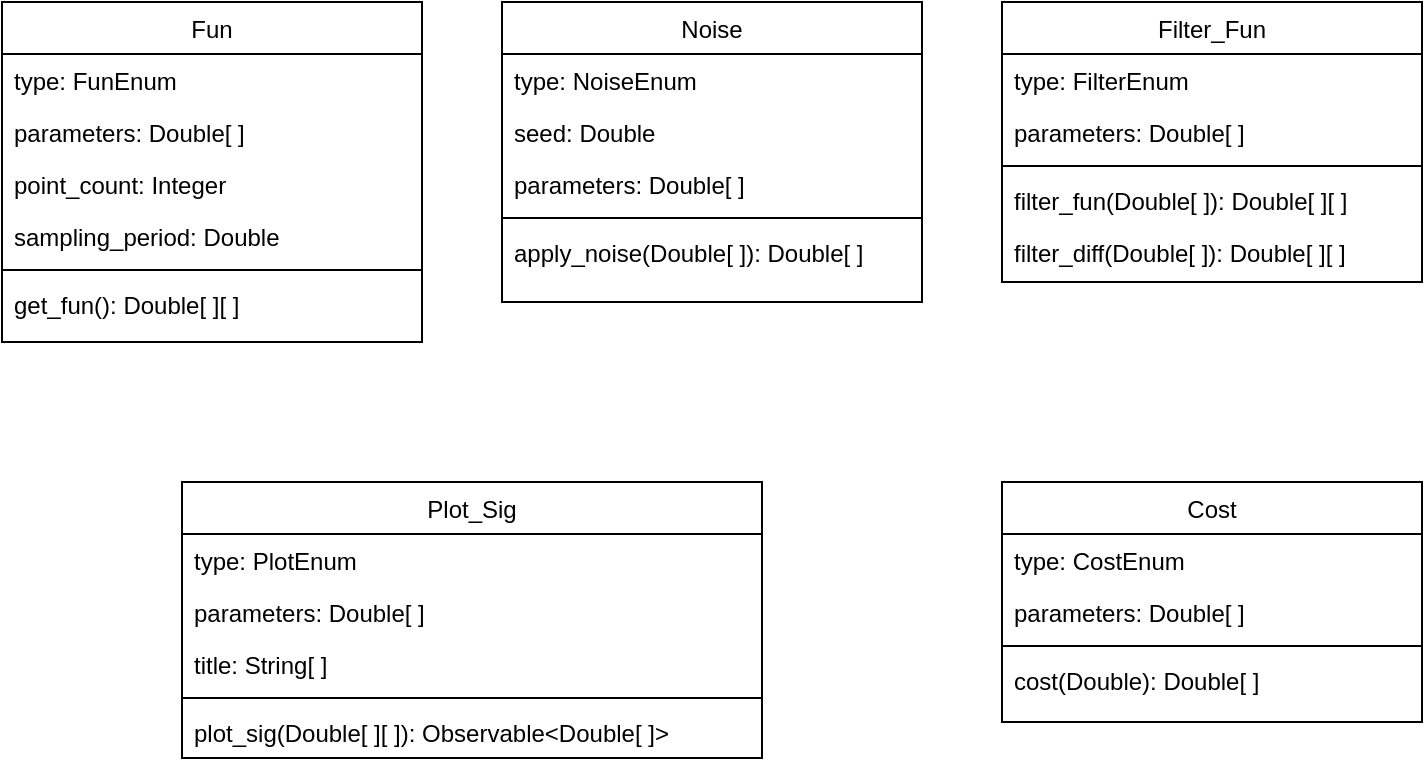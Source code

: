 <mxfile version="15.7.1" type="device" pages="6"><diagram id="C5RBs43oDa-KdzZeNtuy" name="Overview"><mxGraphModel dx="1352" dy="768" grid="1" gridSize="10" guides="1" tooltips="1" connect="1" arrows="1" fold="1" page="1" pageScale="1" pageWidth="827" pageHeight="1169" math="0" shadow="0"><root><mxCell id="WIyWlLk6GJQsqaUBKTNV-0"/><mxCell id="WIyWlLk6GJQsqaUBKTNV-1" parent="WIyWlLk6GJQsqaUBKTNV-0"/><mxCell id="zkfFHV4jXpPFQw0GAbJ--0" value="Fun" style="swimlane;fontStyle=0;align=center;verticalAlign=top;childLayout=stackLayout;horizontal=1;startSize=26;horizontalStack=0;resizeParent=1;resizeLast=0;collapsible=1;marginBottom=0;rounded=0;shadow=0;strokeWidth=1;" parent="WIyWlLk6GJQsqaUBKTNV-1" vertex="1"><mxGeometry x="70" y="120" width="210" height="170" as="geometry"><mxRectangle x="230" y="140" width="160" height="26" as="alternateBounds"/></mxGeometry></mxCell><mxCell id="zkfFHV4jXpPFQw0GAbJ--1" value="type: FunEnum" style="text;align=left;verticalAlign=top;spacingLeft=4;spacingRight=4;overflow=hidden;rotatable=0;points=[[0,0.5],[1,0.5]];portConstraint=eastwest;" parent="zkfFHV4jXpPFQw0GAbJ--0" vertex="1"><mxGeometry y="26" width="210" height="26" as="geometry"/></mxCell><mxCell id="zkfFHV4jXpPFQw0GAbJ--2" value="parameters: Double[ ]" style="text;align=left;verticalAlign=top;spacingLeft=4;spacingRight=4;overflow=hidden;rotatable=0;points=[[0,0.5],[1,0.5]];portConstraint=eastwest;rounded=0;shadow=0;html=0;" parent="zkfFHV4jXpPFQw0GAbJ--0" vertex="1"><mxGeometry y="52" width="210" height="26" as="geometry"/></mxCell><mxCell id="zkfFHV4jXpPFQw0GAbJ--3" value="point_count: Integer" style="text;align=left;verticalAlign=top;spacingLeft=4;spacingRight=4;overflow=hidden;rotatable=0;points=[[0,0.5],[1,0.5]];portConstraint=eastwest;rounded=0;shadow=0;html=0;" parent="zkfFHV4jXpPFQw0GAbJ--0" vertex="1"><mxGeometry y="78" width="210" height="26" as="geometry"/></mxCell><mxCell id="KwhYcBNyonUiFZKigBe7-9" value="sampling_period: Double" style="text;align=left;verticalAlign=top;spacingLeft=4;spacingRight=4;overflow=hidden;rotatable=0;points=[[0,0.5],[1,0.5]];portConstraint=eastwest;rounded=0;shadow=0;html=0;" parent="zkfFHV4jXpPFQw0GAbJ--0" vertex="1"><mxGeometry y="104" width="210" height="26" as="geometry"/></mxCell><mxCell id="zkfFHV4jXpPFQw0GAbJ--4" value="" style="line;html=1;strokeWidth=1;align=left;verticalAlign=middle;spacingTop=-1;spacingLeft=3;spacingRight=3;rotatable=0;labelPosition=right;points=[];portConstraint=eastwest;" parent="zkfFHV4jXpPFQw0GAbJ--0" vertex="1"><mxGeometry y="130" width="210" height="8" as="geometry"/></mxCell><mxCell id="zkfFHV4jXpPFQw0GAbJ--5" value="get_fun(): Double[ ][ ]" style="text;align=left;verticalAlign=top;spacingLeft=4;spacingRight=4;overflow=hidden;rotatable=0;points=[[0,0.5],[1,0.5]];portConstraint=eastwest;" parent="zkfFHV4jXpPFQw0GAbJ--0" vertex="1"><mxGeometry y="138" width="210" height="26" as="geometry"/></mxCell><mxCell id="zkfFHV4jXpPFQw0GAbJ--17" value="Noise" style="swimlane;fontStyle=0;align=center;verticalAlign=top;childLayout=stackLayout;horizontal=1;startSize=26;horizontalStack=0;resizeParent=1;resizeLast=0;collapsible=1;marginBottom=0;rounded=0;shadow=0;strokeWidth=1;" parent="WIyWlLk6GJQsqaUBKTNV-1" vertex="1"><mxGeometry x="320" y="120" width="210" height="150" as="geometry"><mxRectangle x="550" y="140" width="160" height="26" as="alternateBounds"/></mxGeometry></mxCell><mxCell id="zkfFHV4jXpPFQw0GAbJ--18" value="type: NoiseEnum" style="text;align=left;verticalAlign=top;spacingLeft=4;spacingRight=4;overflow=hidden;rotatable=0;points=[[0,0.5],[1,0.5]];portConstraint=eastwest;" parent="zkfFHV4jXpPFQw0GAbJ--17" vertex="1"><mxGeometry y="26" width="210" height="26" as="geometry"/></mxCell><mxCell id="zkfFHV4jXpPFQw0GAbJ--19" value="seed: Double" style="text;align=left;verticalAlign=top;spacingLeft=4;spacingRight=4;overflow=hidden;rotatable=0;points=[[0,0.5],[1,0.5]];portConstraint=eastwest;rounded=0;shadow=0;html=0;" parent="zkfFHV4jXpPFQw0GAbJ--17" vertex="1"><mxGeometry y="52" width="210" height="26" as="geometry"/></mxCell><mxCell id="zkfFHV4jXpPFQw0GAbJ--20" value="parameters: Double[ ]" style="text;align=left;verticalAlign=top;spacingLeft=4;spacingRight=4;overflow=hidden;rotatable=0;points=[[0,0.5],[1,0.5]];portConstraint=eastwest;rounded=0;shadow=0;html=0;" parent="zkfFHV4jXpPFQw0GAbJ--17" vertex="1"><mxGeometry y="78" width="210" height="26" as="geometry"/></mxCell><mxCell id="zkfFHV4jXpPFQw0GAbJ--23" value="" style="line;html=1;strokeWidth=1;align=left;verticalAlign=middle;spacingTop=-1;spacingLeft=3;spacingRight=3;rotatable=0;labelPosition=right;points=[];portConstraint=eastwest;" parent="zkfFHV4jXpPFQw0GAbJ--17" vertex="1"><mxGeometry y="104" width="210" height="8" as="geometry"/></mxCell><mxCell id="zkfFHV4jXpPFQw0GAbJ--24" value="apply_noise(Double[ ]): Double[ ]" style="text;align=left;verticalAlign=top;spacingLeft=4;spacingRight=4;overflow=hidden;rotatable=0;points=[[0,0.5],[1,0.5]];portConstraint=eastwest;" parent="zkfFHV4jXpPFQw0GAbJ--17" vertex="1"><mxGeometry y="112" width="210" height="26" as="geometry"/></mxCell><mxCell id="KwhYcBNyonUiFZKigBe7-2" value="Filter_Fun" style="swimlane;fontStyle=0;align=center;verticalAlign=top;childLayout=stackLayout;horizontal=1;startSize=26;horizontalStack=0;resizeParent=1;resizeLast=0;collapsible=1;marginBottom=0;rounded=0;shadow=0;strokeWidth=1;" parent="WIyWlLk6GJQsqaUBKTNV-1" vertex="1"><mxGeometry x="570" y="120" width="210" height="140" as="geometry"><mxRectangle x="550" y="140" width="160" height="26" as="alternateBounds"/></mxGeometry></mxCell><mxCell id="KwhYcBNyonUiFZKigBe7-3" value="type: FilterEnum" style="text;align=left;verticalAlign=top;spacingLeft=4;spacingRight=4;overflow=hidden;rotatable=0;points=[[0,0.5],[1,0.5]];portConstraint=eastwest;" parent="KwhYcBNyonUiFZKigBe7-2" vertex="1"><mxGeometry y="26" width="210" height="26" as="geometry"/></mxCell><mxCell id="KwhYcBNyonUiFZKigBe7-5" value="parameters: Double[ ]" style="text;align=left;verticalAlign=top;spacingLeft=4;spacingRight=4;overflow=hidden;rotatable=0;points=[[0,0.5],[1,0.5]];portConstraint=eastwest;rounded=0;shadow=0;html=0;" parent="KwhYcBNyonUiFZKigBe7-2" vertex="1"><mxGeometry y="52" width="210" height="26" as="geometry"/></mxCell><mxCell id="KwhYcBNyonUiFZKigBe7-7" value="" style="line;html=1;strokeWidth=1;align=left;verticalAlign=middle;spacingTop=-1;spacingLeft=3;spacingRight=3;rotatable=0;labelPosition=right;points=[];portConstraint=eastwest;" parent="KwhYcBNyonUiFZKigBe7-2" vertex="1"><mxGeometry y="78" width="210" height="8" as="geometry"/></mxCell><mxCell id="KwhYcBNyonUiFZKigBe7-8" value="filter_fun(Double[ ]): Double[ ][ ]" style="text;align=left;verticalAlign=top;spacingLeft=4;spacingRight=4;overflow=hidden;rotatable=0;points=[[0,0.5],[1,0.5]];portConstraint=eastwest;" parent="KwhYcBNyonUiFZKigBe7-2" vertex="1"><mxGeometry y="86" width="210" height="26" as="geometry"/></mxCell><mxCell id="KwhYcBNyonUiFZKigBe7-10" value="filter_diff(Double[ ]): Double[ ][ ]" style="text;align=left;verticalAlign=top;spacingLeft=4;spacingRight=4;overflow=hidden;rotatable=0;points=[[0,0.5],[1,0.5]];portConstraint=eastwest;" parent="KwhYcBNyonUiFZKigBe7-2" vertex="1"><mxGeometry y="112" width="210" height="26" as="geometry"/></mxCell><mxCell id="KwhYcBNyonUiFZKigBe7-11" value="Cost" style="swimlane;fontStyle=0;align=center;verticalAlign=top;childLayout=stackLayout;horizontal=1;startSize=26;horizontalStack=0;resizeParent=1;resizeLast=0;collapsible=1;marginBottom=0;rounded=0;shadow=0;strokeWidth=1;" parent="WIyWlLk6GJQsqaUBKTNV-1" vertex="1"><mxGeometry x="570" y="360" width="210" height="120" as="geometry"><mxRectangle x="550" y="140" width="160" height="26" as="alternateBounds"/></mxGeometry></mxCell><mxCell id="KwhYcBNyonUiFZKigBe7-12" value="type: CostEnum" style="text;align=left;verticalAlign=top;spacingLeft=4;spacingRight=4;overflow=hidden;rotatable=0;points=[[0,0.5],[1,0.5]];portConstraint=eastwest;" parent="KwhYcBNyonUiFZKigBe7-11" vertex="1"><mxGeometry y="26" width="210" height="26" as="geometry"/></mxCell><mxCell id="KwhYcBNyonUiFZKigBe7-13" value="parameters: Double[ ]" style="text;align=left;verticalAlign=top;spacingLeft=4;spacingRight=4;overflow=hidden;rotatable=0;points=[[0,0.5],[1,0.5]];portConstraint=eastwest;rounded=0;shadow=0;html=0;" parent="KwhYcBNyonUiFZKigBe7-11" vertex="1"><mxGeometry y="52" width="210" height="26" as="geometry"/></mxCell><mxCell id="KwhYcBNyonUiFZKigBe7-14" value="" style="line;html=1;strokeWidth=1;align=left;verticalAlign=middle;spacingTop=-1;spacingLeft=3;spacingRight=3;rotatable=0;labelPosition=right;points=[];portConstraint=eastwest;" parent="KwhYcBNyonUiFZKigBe7-11" vertex="1"><mxGeometry y="78" width="210" height="8" as="geometry"/></mxCell><mxCell id="KwhYcBNyonUiFZKigBe7-15" value="cost(Double): Double[ ]" style="text;align=left;verticalAlign=top;spacingLeft=4;spacingRight=4;overflow=hidden;rotatable=0;points=[[0,0.5],[1,0.5]];portConstraint=eastwest;" parent="KwhYcBNyonUiFZKigBe7-11" vertex="1"><mxGeometry y="86" width="210" height="26" as="geometry"/></mxCell><mxCell id="1kbYpv8FW3JM_jQ3ju5R-0" value="Plot_Sig" style="swimlane;fontStyle=0;align=center;verticalAlign=top;childLayout=stackLayout;horizontal=1;startSize=26;horizontalStack=0;resizeParent=1;resizeLast=0;collapsible=1;marginBottom=0;rounded=0;shadow=0;strokeWidth=1;" parent="WIyWlLk6GJQsqaUBKTNV-1" vertex="1"><mxGeometry x="160" y="360" width="290" height="138" as="geometry"><mxRectangle x="550" y="140" width="160" height="26" as="alternateBounds"/></mxGeometry></mxCell><mxCell id="1kbYpv8FW3JM_jQ3ju5R-1" value="type: PlotEnum" style="text;align=left;verticalAlign=top;spacingLeft=4;spacingRight=4;overflow=hidden;rotatable=0;points=[[0,0.5],[1,0.5]];portConstraint=eastwest;" parent="1kbYpv8FW3JM_jQ3ju5R-0" vertex="1"><mxGeometry y="26" width="290" height="26" as="geometry"/></mxCell><mxCell id="1kbYpv8FW3JM_jQ3ju5R-2" value="parameters: Double[ ]" style="text;align=left;verticalAlign=top;spacingLeft=4;spacingRight=4;overflow=hidden;rotatable=0;points=[[0,0.5],[1,0.5]];portConstraint=eastwest;rounded=0;shadow=0;html=0;" parent="1kbYpv8FW3JM_jQ3ju5R-0" vertex="1"><mxGeometry y="52" width="290" height="26" as="geometry"/></mxCell><mxCell id="NuqwEsg-eAFXsELDSNyj-0" value="title: String[ ]" style="text;align=left;verticalAlign=top;spacingLeft=4;spacingRight=4;overflow=hidden;rotatable=0;points=[[0,0.5],[1,0.5]];portConstraint=eastwest;rounded=0;shadow=0;html=0;" vertex="1" parent="1kbYpv8FW3JM_jQ3ju5R-0"><mxGeometry y="78" width="290" height="26" as="geometry"/></mxCell><mxCell id="1kbYpv8FW3JM_jQ3ju5R-3" value="" style="line;html=1;strokeWidth=1;align=left;verticalAlign=middle;spacingTop=-1;spacingLeft=3;spacingRight=3;rotatable=0;labelPosition=right;points=[];portConstraint=eastwest;" parent="1kbYpv8FW3JM_jQ3ju5R-0" vertex="1"><mxGeometry y="104" width="290" height="8" as="geometry"/></mxCell><mxCell id="1kbYpv8FW3JM_jQ3ju5R-4" value="plot_sig(Double[ ][ ]): Observable&lt;Double[ ]&gt;" style="text;align=left;verticalAlign=top;spacingLeft=4;spacingRight=4;overflow=hidden;rotatable=0;points=[[0,0.5],[1,0.5]];portConstraint=eastwest;" parent="1kbYpv8FW3JM_jQ3ju5R-0" vertex="1"><mxGeometry y="112" width="290" height="26" as="geometry"/></mxCell></root></mxGraphModel></diagram><diagram id="tC-WoLrJayC1Y27tG3bW" name="Fun"><mxGraphModel dx="1352" dy="768" grid="1" gridSize="10" guides="1" tooltips="1" connect="1" arrows="1" fold="1" page="1" pageScale="1" pageWidth="827" pageHeight="1169" math="0" shadow="0"><root><mxCell id="XpeS8olhSs86RVny0YcO-0"/><mxCell id="XpeS8olhSs86RVny0YcO-1" parent="XpeS8olhSs86RVny0YcO-0"/><mxCell id="XpeS8olhSs86RVny0YcO-2" value="FunEnum" style="swimlane;fontStyle=0;align=center;verticalAlign=top;childLayout=stackLayout;horizontal=1;startSize=26;horizontalStack=0;resizeParent=1;resizeLast=0;collapsible=1;marginBottom=0;rounded=0;shadow=0;strokeWidth=1;" vertex="1" parent="XpeS8olhSs86RVny0YcO-1"><mxGeometry x="395" y="450" width="210" height="110" as="geometry"><mxRectangle x="230" y="140" width="160" height="26" as="alternateBounds"/></mxGeometry></mxCell><mxCell id="XpeS8olhSs86RVny0YcO-11" value="&quot;sine&quot; - Sinus function" style="text;align=left;verticalAlign=top;spacingLeft=4;spacingRight=4;overflow=hidden;rotatable=0;points=[[0,0.5],[1,0.5]];portConstraint=eastwest;" vertex="1" parent="XpeS8olhSs86RVny0YcO-2"><mxGeometry y="26" width="210" height="26" as="geometry"/></mxCell><mxCell id="XpeS8olhSs86RVny0YcO-12" value="&quot;polynom&quot; - Polynom function" style="text;align=left;verticalAlign=top;spacingLeft=4;spacingRight=4;overflow=hidden;rotatable=0;points=[[0,0.5],[1,0.5]];portConstraint=eastwest;" vertex="1" parent="XpeS8olhSs86RVny0YcO-2"><mxGeometry y="52" width="210" height="26" as="geometry"/></mxCell><mxCell id="XpeS8olhSs86RVny0YcO-13" value="&quot;exp&quot; - Exponential function" style="text;align=left;verticalAlign=top;spacingLeft=4;spacingRight=4;overflow=hidden;rotatable=0;points=[[0,0.5],[1,0.5]];portConstraint=eastwest;" vertex="1" parent="XpeS8olhSs86RVny0YcO-2"><mxGeometry y="78" width="210" height="26" as="geometry"/></mxCell><mxCell id="lwU9krvjPIqPdcsb1qOJ-0" value="[x, y, y_dot] = get_fun()" style="swimlane;fontStyle=0;align=center;verticalAlign=top;childLayout=stackLayout;horizontal=1;startSize=26;horizontalStack=0;resizeParent=1;resizeLast=0;collapsible=1;marginBottom=0;rounded=0;shadow=0;strokeWidth=1;" vertex="1" parent="XpeS8olhSs86RVny0YcO-1"><mxGeometry x="320" y="120" width="360" height="298" as="geometry"><mxRectangle x="230" y="140" width="160" height="26" as="alternateBounds"/></mxGeometry></mxCell><mxCell id="lwU9krvjPIqPdcsb1qOJ-1" value="Description" style="text;align=left;verticalAlign=top;spacingLeft=4;spacingRight=4;overflow=hidden;rotatable=0;points=[[0,0.5],[1,0.5]];portConstraint=eastwest;" vertex="1" parent="lwU9krvjPIqPdcsb1qOJ-0"><mxGeometry y="26" width="360" height="26" as="geometry"/></mxCell><mxCell id="1ojEm2jWbKOqTgJiL-tw-0" value="" style="line;html=1;strokeWidth=1;align=left;verticalAlign=middle;spacingTop=-1;spacingLeft=3;spacingRight=3;rotatable=0;labelPosition=right;points=[];portConstraint=eastwest;dashed=1;dashPattern=1 4;" vertex="1" parent="lwU9krvjPIqPdcsb1qOJ-0"><mxGeometry y="52" width="360" height="8" as="geometry"/></mxCell><mxCell id="1ojEm2jWbKOqTgJiL-tw-1" value="Outputs a generated function and its derivative." style="text;align=left;verticalAlign=top;spacingLeft=4;spacingRight=4;overflow=hidden;rotatable=0;points=[[0,0.5],[1,0.5]];portConstraint=eastwest;rounded=0;shadow=0;html=0;" vertex="1" parent="lwU9krvjPIqPdcsb1qOJ-0"><mxGeometry y="60" width="360" height="26" as="geometry"/></mxCell><mxCell id="1ojEm2jWbKOqTgJiL-tw-2" value="" style="line;html=1;strokeWidth=1;align=left;verticalAlign=middle;spacingTop=-1;spacingLeft=3;spacingRight=3;rotatable=0;labelPosition=right;points=[];portConstraint=eastwest;" vertex="1" parent="lwU9krvjPIqPdcsb1qOJ-0"><mxGeometry y="86" width="360" height="8" as="geometry"/></mxCell><mxCell id="1ojEm2jWbKOqTgJiL-tw-3" value="Parameters" style="text;align=left;verticalAlign=top;spacingLeft=4;spacingRight=4;overflow=hidden;rotatable=0;points=[[0,0.5],[1,0.5]];portConstraint=eastwest;rounded=0;shadow=0;html=0;" vertex="1" parent="lwU9krvjPIqPdcsb1qOJ-0"><mxGeometry y="94" width="360" height="26" as="geometry"/></mxCell><mxCell id="lwU9krvjPIqPdcsb1qOJ-9" value="" style="line;html=1;strokeWidth=1;align=left;verticalAlign=middle;spacingTop=-1;spacingLeft=3;spacingRight=3;rotatable=0;labelPosition=right;points=[];portConstraint=eastwest;dashed=1;dashPattern=1 4;" vertex="1" parent="lwU9krvjPIqPdcsb1qOJ-0"><mxGeometry y="120" width="360" height="8" as="geometry"/></mxCell><mxCell id="lwU9krvjPIqPdcsb1qOJ-11" value="Void" style="text;align=left;verticalAlign=top;spacingLeft=4;spacingRight=4;overflow=hidden;rotatable=0;points=[[0,0.5],[1,0.5]];portConstraint=eastwest;" vertex="1" parent="lwU9krvjPIqPdcsb1qOJ-0"><mxGeometry y="128" width="360" height="26" as="geometry"/></mxCell><mxCell id="lwU9krvjPIqPdcsb1qOJ-10" value="" style="line;html=1;strokeWidth=1;align=left;verticalAlign=middle;spacingTop=-1;spacingLeft=3;spacingRight=3;rotatable=0;labelPosition=right;points=[];portConstraint=eastwest;" vertex="1" parent="lwU9krvjPIqPdcsb1qOJ-0"><mxGeometry y="154" width="360" height="8" as="geometry"/></mxCell><mxCell id="lwU9krvjPIqPdcsb1qOJ-2" value="Outputs" style="text;align=left;verticalAlign=top;spacingLeft=4;spacingRight=4;overflow=hidden;rotatable=0;points=[[0,0.5],[1,0.5]];portConstraint=eastwest;rounded=0;shadow=0;html=0;" vertex="1" parent="lwU9krvjPIqPdcsb1qOJ-0"><mxGeometry y="162" width="360" height="26" as="geometry"/></mxCell><mxCell id="UZMq4damhPCAehrQKyTG-0" value="" style="line;html=1;strokeWidth=1;align=left;verticalAlign=middle;spacingTop=-1;spacingLeft=3;spacingRight=3;rotatable=0;labelPosition=right;points=[];portConstraint=eastwest;dashed=1;dashPattern=1 4;" vertex="1" parent="lwU9krvjPIqPdcsb1qOJ-0"><mxGeometry y="188" width="360" height="8" as="geometry"/></mxCell><mxCell id="UZMq4damhPCAehrQKyTG-2" value="Double[ ][ ]: [x, y, y_dot]&#10;Outputs a three column vectors with the column length set by the object's point_length attribute. &#10;Column vector 0: time vector according to sampling period&#10;Column vector 1: function output&#10;Column vector 2: derivative of function output" style="text;align=left;verticalAlign=top;spacingLeft=4;spacingRight=4;overflow=hidden;rotatable=0;points=[[0,0.5],[1,0.5]];portConstraint=eastwest;whiteSpace=wrap;" vertex="1" parent="lwU9krvjPIqPdcsb1qOJ-0"><mxGeometry y="196" width="360" height="102" as="geometry"/></mxCell><mxCell id="3_YU9YAqCWDx20dxvPpb-0" value="Fun - Attributes" style="swimlane;fontStyle=0;align=center;verticalAlign=top;childLayout=stackLayout;horizontal=1;startSize=26;horizontalStack=0;resizeParent=1;resizeLast=0;collapsible=1;marginBottom=0;rounded=0;shadow=0;strokeWidth=1;" vertex="1" parent="XpeS8olhSs86RVny0YcO-1"><mxGeometry x="90" y="120" width="210" height="450" as="geometry"><mxRectangle x="230" y="140" width="160" height="26" as="alternateBounds"/></mxGeometry></mxCell><mxCell id="3_YU9YAqCWDx20dxvPpb-1" value="type: FunEnum" style="text;align=left;verticalAlign=top;spacingLeft=4;spacingRight=4;overflow=hidden;rotatable=0;points=[[0,0.5],[1,0.5]];portConstraint=eastwest;" vertex="1" parent="3_YU9YAqCWDx20dxvPpb-0"><mxGeometry y="26" width="210" height="26" as="geometry"/></mxCell><mxCell id="3_YU9YAqCWDx20dxvPpb-9" value="" style="line;html=1;strokeWidth=1;align=left;verticalAlign=middle;spacingTop=-1;spacingLeft=3;spacingRight=3;rotatable=0;labelPosition=right;points=[];portConstraint=eastwest;dashed=1;dashPattern=1 4;" vertex="1" parent="3_YU9YAqCWDx20dxvPpb-0"><mxGeometry y="52" width="210" height="8" as="geometry"/></mxCell><mxCell id="3_YU9YAqCWDx20dxvPpb-11" value="Sets the type of function to use." style="text;align=left;verticalAlign=top;spacingLeft=4;spacingRight=4;overflow=hidden;rotatable=0;points=[[0,0.5],[1,0.5]];portConstraint=eastwest;" vertex="1" parent="3_YU9YAqCWDx20dxvPpb-0"><mxGeometry y="60" width="210" height="26" as="geometry"/></mxCell><mxCell id="3_YU9YAqCWDx20dxvPpb-10" value="" style="line;html=1;strokeWidth=1;align=left;verticalAlign=middle;spacingTop=-1;spacingLeft=3;spacingRight=3;rotatable=0;labelPosition=right;points=[];portConstraint=eastwest;" vertex="1" parent="3_YU9YAqCWDx20dxvPpb-0"><mxGeometry y="86" width="210" height="8" as="geometry"/></mxCell><mxCell id="3_YU9YAqCWDx20dxvPpb-2" value="parameters: Double[ ]" style="text;align=left;verticalAlign=top;spacingLeft=4;spacingRight=4;overflow=hidden;rotatable=0;points=[[0,0.5],[1,0.5]];portConstraint=eastwest;rounded=0;shadow=0;html=0;" vertex="1" parent="3_YU9YAqCWDx20dxvPpb-0"><mxGeometry y="94" width="210" height="26" as="geometry"/></mxCell><mxCell id="3_YU9YAqCWDx20dxvPpb-13" value="" style="line;html=1;strokeWidth=1;align=left;verticalAlign=middle;spacingTop=-1;spacingLeft=3;spacingRight=3;rotatable=0;labelPosition=right;points=[];portConstraint=eastwest;dashed=1;dashPattern=1 4;" vertex="1" parent="3_YU9YAqCWDx20dxvPpb-0"><mxGeometry y="120" width="210" height="8" as="geometry"/></mxCell><mxCell id="3_YU9YAqCWDx20dxvPpb-14" value="Sets the parameters for the function.&#10;&quot;sine&quot;: [a, f, o]&#10;y = a · sin(x·f) + o&#10;&#10;&quot;polynom&quot;: [a0, a1, a2, a3, a4, ... ]&#10;Length of vector determines polynom rank.&#10;y = a0 + a1·x + a2·x² + a3·x³ + ...&#10;&#10;&quot;exp&quot;: [a, t, o]&#10;Describes function y = a·exp(x/t) + o&#10;" style="text;align=left;verticalAlign=top;spacingLeft=4;spacingRight=4;overflow=hidden;rotatable=0;points=[[0,0.5],[1,0.5]];portConstraint=eastwest;" vertex="1" parent="3_YU9YAqCWDx20dxvPpb-0"><mxGeometry y="128" width="210" height="152" as="geometry"/></mxCell><mxCell id="3_YU9YAqCWDx20dxvPpb-15" value="" style="line;html=1;strokeWidth=1;align=left;verticalAlign=middle;spacingTop=-1;spacingLeft=3;spacingRight=3;rotatable=0;labelPosition=right;points=[];portConstraint=eastwest;" vertex="1" parent="3_YU9YAqCWDx20dxvPpb-0"><mxGeometry y="280" width="210" height="8" as="geometry"/></mxCell><mxCell id="3_YU9YAqCWDx20dxvPpb-3" value="point_count: Integer" style="text;align=left;verticalAlign=top;spacingLeft=4;spacingRight=4;overflow=hidden;rotatable=0;points=[[0,0.5],[1,0.5]];portConstraint=eastwest;rounded=0;shadow=0;html=0;" vertex="1" parent="3_YU9YAqCWDx20dxvPpb-0"><mxGeometry y="288" width="210" height="26" as="geometry"/></mxCell><mxCell id="3_YU9YAqCWDx20dxvPpb-16" value="" style="line;html=1;strokeWidth=1;align=left;verticalAlign=middle;spacingTop=-1;spacingLeft=3;spacingRight=3;rotatable=0;labelPosition=right;points=[];portConstraint=eastwest;dashed=1;dashPattern=1 4;" vertex="1" parent="3_YU9YAqCWDx20dxvPpb-0"><mxGeometry y="314" width="210" height="8" as="geometry"/></mxCell><mxCell id="3_YU9YAqCWDx20dxvPpb-18" value="Sets the length of the output column vectors." style="text;align=left;verticalAlign=top;spacingLeft=4;spacingRight=4;overflow=hidden;rotatable=0;points=[[0,0.5],[1,0.5]];portConstraint=eastwest;rounded=0;shadow=0;html=0;whiteSpace=wrap;" vertex="1" parent="3_YU9YAqCWDx20dxvPpb-0"><mxGeometry y="322" width="210" height="38" as="geometry"/></mxCell><mxCell id="3_YU9YAqCWDx20dxvPpb-17" value="" style="line;html=1;strokeWidth=1;align=left;verticalAlign=middle;spacingTop=-1;spacingLeft=3;spacingRight=3;rotatable=0;labelPosition=right;points=[];portConstraint=eastwest;" vertex="1" parent="3_YU9YAqCWDx20dxvPpb-0"><mxGeometry y="360" width="210" height="8" as="geometry"/></mxCell><mxCell id="3_YU9YAqCWDx20dxvPpb-4" value="sampling_period: Double" style="text;align=left;verticalAlign=top;spacingLeft=4;spacingRight=4;overflow=hidden;rotatable=0;points=[[0,0.5],[1,0.5]];portConstraint=eastwest;rounded=0;shadow=0;html=0;" vertex="1" parent="3_YU9YAqCWDx20dxvPpb-0"><mxGeometry y="368" width="210" height="26" as="geometry"/></mxCell><mxCell id="3_YU9YAqCWDx20dxvPpb-19" value="" style="line;html=1;strokeWidth=1;align=left;verticalAlign=middle;spacingTop=-1;spacingLeft=3;spacingRight=3;rotatable=0;labelPosition=right;points=[];portConstraint=eastwest;dashed=1;dashPattern=1 4;" vertex="1" parent="3_YU9YAqCWDx20dxvPpb-0"><mxGeometry y="394" width="210" height="8" as="geometry"/></mxCell><mxCell id="3_YU9YAqCWDx20dxvPpb-20" value="Sets the sampling period for the function." style="text;align=left;verticalAlign=top;spacingLeft=4;spacingRight=4;overflow=hidden;rotatable=0;points=[[0,0.5],[1,0.5]];portConstraint=eastwest;whiteSpace=wrap;" vertex="1" parent="3_YU9YAqCWDx20dxvPpb-0"><mxGeometry y="402" width="210" height="38" as="geometry"/></mxCell></root></mxGraphModel></diagram><diagram id="VQOup4OC3ViupeUQLqaV" name="Noise"><mxGraphModel dx="1120" dy="636" grid="1" gridSize="10" guides="1" tooltips="1" connect="1" arrows="1" fold="1" page="1" pageScale="1" pageWidth="827" pageHeight="1169" math="0" shadow="0"><root><mxCell id="PRtWvcatacPaSAZ3V_iP-0"/><mxCell id="PRtWvcatacPaSAZ3V_iP-1" parent="PRtWvcatacPaSAZ3V_iP-0"/><mxCell id="9zqOb8z7Uw60Eq0etvO5-0" value="Noise - Attributes" style="swimlane;fontStyle=0;align=center;verticalAlign=top;childLayout=stackLayout;horizontal=1;startSize=26;horizontalStack=0;resizeParent=1;resizeLast=0;collapsible=1;marginBottom=0;rounded=0;shadow=0;strokeWidth=1;" vertex="1" parent="PRtWvcatacPaSAZ3V_iP-1"><mxGeometry x="150" y="150" width="210" height="410" as="geometry"><mxRectangle x="550" y="140" width="160" height="26" as="alternateBounds"/></mxGeometry></mxCell><mxCell id="9zqOb8z7Uw60Eq0etvO5-1" value="type: NoiseEnum" style="text;align=left;verticalAlign=top;spacingLeft=4;spacingRight=4;overflow=hidden;rotatable=0;points=[[0,0.5],[1,0.5]];portConstraint=eastwest;" vertex="1" parent="9zqOb8z7Uw60Eq0etvO5-0"><mxGeometry y="26" width="210" height="26" as="geometry"/></mxCell><mxCell id="4XUqMFtaQZGYeO4V-RXU-0" value="" style="line;html=1;strokeWidth=1;align=left;verticalAlign=middle;spacingTop=-1;spacingLeft=3;spacingRight=3;rotatable=0;labelPosition=right;points=[];portConstraint=eastwest;dashed=1;dashPattern=1 4;" vertex="1" parent="9zqOb8z7Uw60Eq0etvO5-0"><mxGeometry y="52" width="210" height="8" as="geometry"/></mxCell><mxCell id="4XUqMFtaQZGYeO4V-RXU-1" value="Sets the type of function to use." style="text;align=left;verticalAlign=top;spacingLeft=4;spacingRight=4;overflow=hidden;rotatable=0;points=[[0,0.5],[1,0.5]];portConstraint=eastwest;" vertex="1" parent="9zqOb8z7Uw60Eq0etvO5-0"><mxGeometry y="60" width="210" height="26" as="geometry"/></mxCell><mxCell id="4XUqMFtaQZGYeO4V-RXU-2" value="" style="line;html=1;strokeWidth=1;align=left;verticalAlign=middle;spacingTop=-1;spacingLeft=3;spacingRight=3;rotatable=0;labelPosition=right;points=[];portConstraint=eastwest;" vertex="1" parent="9zqOb8z7Uw60Eq0etvO5-0"><mxGeometry y="86" width="210" height="8" as="geometry"/></mxCell><mxCell id="9zqOb8z7Uw60Eq0etvO5-2" value="seed: Double" style="text;align=left;verticalAlign=top;spacingLeft=4;spacingRight=4;overflow=hidden;rotatable=0;points=[[0,0.5],[1,0.5]];portConstraint=eastwest;rounded=0;shadow=0;html=0;" vertex="1" parent="9zqOb8z7Uw60Eq0etvO5-0"><mxGeometry y="94" width="210" height="26" as="geometry"/></mxCell><mxCell id="7ZGsf6clquOgX7bJoE6w-0" value="" style="line;html=1;strokeWidth=1;align=left;verticalAlign=middle;spacingTop=-1;spacingLeft=3;spacingRight=3;rotatable=0;labelPosition=right;points=[];portConstraint=eastwest;dashed=1;dashPattern=1 4;" vertex="1" parent="9zqOb8z7Uw60Eq0etvO5-0"><mxGeometry y="120" width="210" height="8" as="geometry"/></mxCell><mxCell id="7ZGsf6clquOgX7bJoE6w-1" value="Sets the seed for the noise (does not apply to Quantization Noise)" style="text;align=left;verticalAlign=top;spacingLeft=4;spacingRight=4;overflow=hidden;rotatable=0;points=[[0,0.5],[1,0.5]];portConstraint=eastwest;whiteSpace=wrap;" vertex="1" parent="9zqOb8z7Uw60Eq0etvO5-0"><mxGeometry y="128" width="210" height="42" as="geometry"/></mxCell><mxCell id="7ZGsf6clquOgX7bJoE6w-2" value="" style="line;html=1;strokeWidth=1;align=left;verticalAlign=middle;spacingTop=-1;spacingLeft=3;spacingRight=3;rotatable=0;labelPosition=right;points=[];portConstraint=eastwest;" vertex="1" parent="9zqOb8z7Uw60Eq0etvO5-0"><mxGeometry y="170" width="210" height="8" as="geometry"/></mxCell><mxCell id="9zqOb8z7Uw60Eq0etvO5-3" value="parameters: Double[ ]" style="text;align=left;verticalAlign=top;spacingLeft=4;spacingRight=4;overflow=hidden;rotatable=0;points=[[0,0.5],[1,0.5]];portConstraint=eastwest;rounded=0;shadow=0;html=0;" vertex="1" parent="9zqOb8z7Uw60Eq0etvO5-0"><mxGeometry y="178" width="210" height="26" as="geometry"/></mxCell><mxCell id="7ZGsf6clquOgX7bJoE6w-3" value="" style="line;html=1;strokeWidth=1;align=left;verticalAlign=middle;spacingTop=-1;spacingLeft=3;spacingRight=3;rotatable=0;labelPosition=right;points=[];portConstraint=eastwest;dashed=1;dashPattern=1 4;" vertex="1" parent="9zqOb8z7Uw60Eq0etvO5-0"><mxGeometry y="204" width="210" height="8" as="geometry"/></mxCell><mxCell id="7ZGsf6clquOgX7bJoE6w-4" value="Sets the parameters for the noise&#10;&quot;white&quot;: [s]&#10;s sets standard deviation&#10;&#10;&quot;pink&quot;: [s]&#10;s sets standard deviation at 1 Hz&#10;&#10;&quot;brown&quot;: [s]&#10;s sets standard deviation at 1 Hz&#10;&#10;&quot;quant&quot;: [q, o]&#10;q sets quantization steps&#10;o sets zero offset" style="text;align=left;verticalAlign=top;spacingLeft=4;spacingRight=4;overflow=hidden;rotatable=0;points=[[0,0.5],[1,0.5]];portConstraint=eastwest;whiteSpace=wrap;" vertex="1" parent="9zqOb8z7Uw60Eq0etvO5-0"><mxGeometry y="212" width="210" height="198" as="geometry"/></mxCell><mxCell id="aVYM0AhJpJCxnsyATBOY-0" value="NoiseEnum" style="swimlane;fontStyle=0;align=center;verticalAlign=top;childLayout=stackLayout;horizontal=1;startSize=26;horizontalStack=0;resizeParent=1;resizeLast=0;collapsible=1;marginBottom=0;rounded=0;shadow=0;strokeWidth=1;" vertex="1" parent="PRtWvcatacPaSAZ3V_iP-1"><mxGeometry x="455" y="440" width="210" height="130" as="geometry"><mxRectangle x="230" y="140" width="160" height="26" as="alternateBounds"/></mxGeometry></mxCell><mxCell id="aVYM0AhJpJCxnsyATBOY-1" value="&quot;white&quot; - White Noise" style="text;align=left;verticalAlign=top;spacingLeft=4;spacingRight=4;overflow=hidden;rotatable=0;points=[[0,0.5],[1,0.5]];portConstraint=eastwest;" vertex="1" parent="aVYM0AhJpJCxnsyATBOY-0"><mxGeometry y="26" width="210" height="26" as="geometry"/></mxCell><mxCell id="aVYM0AhJpJCxnsyATBOY-5" value="&quot;pink&quot; - Pink Noise" style="text;align=left;verticalAlign=top;spacingLeft=4;spacingRight=4;overflow=hidden;rotatable=0;points=[[0,0.5],[1,0.5]];portConstraint=eastwest;" vertex="1" parent="aVYM0AhJpJCxnsyATBOY-0"><mxGeometry y="52" width="210" height="26" as="geometry"/></mxCell><mxCell id="aVYM0AhJpJCxnsyATBOY-4" value="&quot;brown&quot; - Brownian Noise" style="text;align=left;verticalAlign=top;spacingLeft=4;spacingRight=4;overflow=hidden;rotatable=0;points=[[0,0.5],[1,0.5]];portConstraint=eastwest;" vertex="1" parent="aVYM0AhJpJCxnsyATBOY-0"><mxGeometry y="78" width="210" height="26" as="geometry"/></mxCell><mxCell id="aVYM0AhJpJCxnsyATBOY-3" value="&quot;quant&quot; - Quanitization Noise" style="text;align=left;verticalAlign=top;spacingLeft=4;spacingRight=4;overflow=hidden;rotatable=0;points=[[0,0.5],[1,0.5]];portConstraint=eastwest;" vertex="1" parent="aVYM0AhJpJCxnsyATBOY-0"><mxGeometry y="104" width="210" height="26" as="geometry"/></mxCell><mxCell id="qURZKzePNhDqwX5BCr7G-0" value="[y] = apply_noise(x)" style="swimlane;fontStyle=0;align=center;verticalAlign=top;childLayout=stackLayout;horizontal=1;startSize=26;horizontalStack=0;resizeParent=1;resizeLast=0;collapsible=1;marginBottom=0;rounded=0;shadow=0;strokeWidth=1;" vertex="1" parent="PRtWvcatacPaSAZ3V_iP-1"><mxGeometry x="380" y="150" width="360" height="280" as="geometry"><mxRectangle x="230" y="140" width="160" height="26" as="alternateBounds"/></mxGeometry></mxCell><mxCell id="Ab6sI5wQdrBQdZh3707V-0" value="Description" style="text;align=left;verticalAlign=top;spacingLeft=4;spacingRight=4;overflow=hidden;rotatable=0;points=[[0,0.5],[1,0.5]];portConstraint=eastwest;" vertex="1" parent="qURZKzePNhDqwX5BCr7G-0"><mxGeometry y="26" width="360" height="26" as="geometry"/></mxCell><mxCell id="Ab6sI5wQdrBQdZh3707V-1" value="" style="line;html=1;strokeWidth=1;align=left;verticalAlign=middle;spacingTop=-1;spacingLeft=3;spacingRight=3;rotatable=0;labelPosition=right;points=[];portConstraint=eastwest;dashed=1;dashPattern=1 4;" vertex="1" parent="qURZKzePNhDqwX5BCr7G-0"><mxGeometry y="52" width="360" height="8" as="geometry"/></mxCell><mxCell id="Ab6sI5wQdrBQdZh3707V-2" value="Applies noise to a given function." style="text;align=left;verticalAlign=top;spacingLeft=4;spacingRight=4;overflow=hidden;rotatable=0;points=[[0,0.5],[1,0.5]];portConstraint=eastwest;rounded=0;shadow=0;html=0;" vertex="1" parent="qURZKzePNhDqwX5BCr7G-0"><mxGeometry y="60" width="360" height="26" as="geometry"/></mxCell><mxCell id="Ab6sI5wQdrBQdZh3707V-3" value="" style="line;html=1;strokeWidth=1;align=left;verticalAlign=middle;spacingTop=-1;spacingLeft=3;spacingRight=3;rotatable=0;labelPosition=right;points=[];portConstraint=eastwest;" vertex="1" parent="qURZKzePNhDqwX5BCr7G-0"><mxGeometry y="86" width="360" height="8" as="geometry"/></mxCell><mxCell id="qURZKzePNhDqwX5BCr7G-1" value="Parameters" style="text;align=left;verticalAlign=top;spacingLeft=4;spacingRight=4;overflow=hidden;rotatable=0;points=[[0,0.5],[1,0.5]];portConstraint=eastwest;" vertex="1" parent="qURZKzePNhDqwX5BCr7G-0"><mxGeometry y="94" width="360" height="26" as="geometry"/></mxCell><mxCell id="qURZKzePNhDqwX5BCr7G-2" value="" style="line;html=1;strokeWidth=1;align=left;verticalAlign=middle;spacingTop=-1;spacingLeft=3;spacingRight=3;rotatable=0;labelPosition=right;points=[];portConstraint=eastwest;dashed=1;dashPattern=1 4;" vertex="1" parent="qURZKzePNhDqwX5BCr7G-0"><mxGeometry y="120" width="360" height="8" as="geometry"/></mxCell><mxCell id="qURZKzePNhDqwX5BCr7G-3" value="Double[ ]: x&#10;Input column vector" style="text;align=left;verticalAlign=top;spacingLeft=4;spacingRight=4;overflow=hidden;rotatable=0;points=[[0,0.5],[1,0.5]];portConstraint=eastwest;" vertex="1" parent="qURZKzePNhDqwX5BCr7G-0"><mxGeometry y="128" width="360" height="40" as="geometry"/></mxCell><mxCell id="qURZKzePNhDqwX5BCr7G-4" value="" style="line;html=1;strokeWidth=1;align=left;verticalAlign=middle;spacingTop=-1;spacingLeft=3;spacingRight=3;rotatable=0;labelPosition=right;points=[];portConstraint=eastwest;" vertex="1" parent="qURZKzePNhDqwX5BCr7G-0"><mxGeometry y="168" width="360" height="8" as="geometry"/></mxCell><mxCell id="qURZKzePNhDqwX5BCr7G-5" value="Outputs" style="text;align=left;verticalAlign=top;spacingLeft=4;spacingRight=4;overflow=hidden;rotatable=0;points=[[0,0.5],[1,0.5]];portConstraint=eastwest;rounded=0;shadow=0;html=0;" vertex="1" parent="qURZKzePNhDqwX5BCr7G-0"><mxGeometry y="176" width="360" height="26" as="geometry"/></mxCell><mxCell id="qURZKzePNhDqwX5BCr7G-6" value="" style="line;html=1;strokeWidth=1;align=left;verticalAlign=middle;spacingTop=-1;spacingLeft=3;spacingRight=3;rotatable=0;labelPosition=right;points=[];portConstraint=eastwest;dashed=1;dashPattern=1 4;" vertex="1" parent="qURZKzePNhDqwX5BCr7G-0"><mxGeometry y="202" width="360" height="8" as="geometry"/></mxCell><mxCell id="qURZKzePNhDqwX5BCr7G-7" value="Double[ ]: y&#10;Outputs a column vector with the length of the input column vector according to y = x + noise. The noise vector is generated according to the parameters and type of the object's attributes." style="text;align=left;verticalAlign=top;spacingLeft=4;spacingRight=4;overflow=hidden;rotatable=0;points=[[0,0.5],[1,0.5]];portConstraint=eastwest;whiteSpace=wrap;" vertex="1" parent="qURZKzePNhDqwX5BCr7G-0"><mxGeometry y="210" width="360" height="70" as="geometry"/></mxCell></root></mxGraphModel></diagram><diagram id="McahWi9qjt9ilB-T1Zvd" name="Filter"><mxGraphModel dx="1352" dy="768" grid="1" gridSize="10" guides="1" tooltips="1" connect="1" arrows="1" fold="1" page="1" pageScale="1" pageWidth="827" pageHeight="1169" math="0" shadow="0"><root><mxCell id="MZARjOhb7F1nnft3UK-k-0"/><mxCell id="MZARjOhb7F1nnft3UK-k-1" parent="MZARjOhb7F1nnft3UK-k-0"/><mxCell id="MZARjOhb7F1nnft3UK-k-2" value="FilterEnum" style="swimlane;fontStyle=0;align=center;verticalAlign=top;childLayout=stackLayout;horizontal=1;startSize=26;horizontalStack=0;resizeParent=1;resizeLast=0;collapsible=1;marginBottom=0;rounded=0;shadow=0;strokeWidth=1;" vertex="1" parent="MZARjOhb7F1nnft3UK-k-1"><mxGeometry x="135" y="585" width="260" height="220" as="geometry"><mxRectangle x="230" y="140" width="160" height="26" as="alternateBounds"/></mxGeometry></mxCell><mxCell id="MZARjOhb7F1nnft3UK-k-3" value="&quot;diffQuotient&quot; - Gleitender Differenzenquotient" style="text;align=left;verticalAlign=top;spacingLeft=4;spacingRight=4;overflow=hidden;rotatable=0;points=[[0,0.5],[1,0.5]];portConstraint=eastwest;" vertex="1" parent="MZARjOhb7F1nnft3UK-k-2"><mxGeometry y="26" width="260" height="26" as="geometry"/></mxCell><mxCell id="MZARjOhb7F1nnft3UK-k-4" value="&quot;BrownHolt&quot; - Lineare Exponentielle Glättung" style="text;align=left;verticalAlign=top;spacingLeft=4;spacingRight=4;overflow=hidden;rotatable=0;points=[[0,0.5],[1,0.5]];portConstraint=eastwest;" vertex="1" parent="MZARjOhb7F1nnft3UK-k-2"><mxGeometry y="52" width="260" height="26" as="geometry"/></mxCell><mxCell id="MZARjOhb7F1nnft3UK-k-5" value="&quot;SavitzkyGolay&quot; - Savitzky-Golay-Filter" style="text;align=left;verticalAlign=top;spacingLeft=4;spacingRight=4;overflow=hidden;rotatable=0;points=[[0,0.5],[1,0.5]];portConstraint=eastwest;" vertex="1" parent="MZARjOhb7F1nnft3UK-k-2"><mxGeometry y="78" width="260" height="26" as="geometry"/></mxCell><mxCell id="MZARjOhb7F1nnft3UK-k-6" value="&quot;Wiener&quot; - Wiener-Filter" style="text;align=left;verticalAlign=top;spacingLeft=4;spacingRight=4;overflow=hidden;rotatable=0;points=[[0,0.5],[1,0.5]];portConstraint=eastwest;" vertex="1" parent="MZARjOhb7F1nnft3UK-k-2"><mxGeometry y="104" width="260" height="26" as="geometry"/></mxCell><mxCell id="MZARjOhb7F1nnft3UK-k-7" value="&quot;Butterworth&quot; - Butterworth-Filter" style="text;align=left;verticalAlign=top;spacingLeft=4;spacingRight=4;overflow=hidden;rotatable=0;points=[[0,0.5],[1,0.5]];portConstraint=eastwest;" vertex="1" parent="MZARjOhb7F1nnft3UK-k-2"><mxGeometry y="130" width="260" height="26" as="geometry"/></mxCell><mxCell id="MZARjOhb7F1nnft3UK-k-8" value="&quot;Chebychev&quot; - Chebychev-Filter" style="text;align=left;verticalAlign=top;spacingLeft=4;spacingRight=4;overflow=hidden;rotatable=0;points=[[0,0.5],[1,0.5]];portConstraint=eastwest;" vertex="1" parent="MZARjOhb7F1nnft3UK-k-2"><mxGeometry y="156" width="260" height="26" as="geometry"/></mxCell><mxCell id="MZARjOhb7F1nnft3UK-k-9" value="&quot;RobExDiff&quot; - Robust-Exact-Differentiator" style="text;align=left;verticalAlign=top;spacingLeft=4;spacingRight=4;overflow=hidden;rotatable=0;points=[[0,0.5],[1,0.5]];portConstraint=eastwest;" vertex="1" parent="MZARjOhb7F1nnft3UK-k-2"><mxGeometry y="182" width="260" height="26" as="geometry"/></mxCell><mxCell id="6hzY-0OSLCpzDoGe-9hE-0" value="Filter_Fun - Attributes" style="swimlane;fontStyle=0;align=center;verticalAlign=top;childLayout=stackLayout;horizontal=1;startSize=26;horizontalStack=0;resizeParent=1;resizeLast=0;collapsible=1;marginBottom=0;rounded=0;shadow=0;strokeWidth=1;" vertex="1" parent="MZARjOhb7F1nnft3UK-k-1"><mxGeometry x="160" y="120" width="210" height="450" as="geometry"><mxRectangle x="230" y="140" width="160" height="26" as="alternateBounds"/></mxGeometry></mxCell><mxCell id="6hzY-0OSLCpzDoGe-9hE-1" value="type: FilterEnum" style="text;align=left;verticalAlign=top;spacingLeft=4;spacingRight=4;overflow=hidden;rotatable=0;points=[[0,0.5],[1,0.5]];portConstraint=eastwest;" vertex="1" parent="6hzY-0OSLCpzDoGe-9hE-0"><mxGeometry y="26" width="210" height="26" as="geometry"/></mxCell><mxCell id="6hzY-0OSLCpzDoGe-9hE-2" value="" style="line;html=1;strokeWidth=1;align=left;verticalAlign=middle;spacingTop=-1;spacingLeft=3;spacingRight=3;rotatable=0;labelPosition=right;points=[];portConstraint=eastwest;dashed=1;dashPattern=1 4;" vertex="1" parent="6hzY-0OSLCpzDoGe-9hE-0"><mxGeometry y="52" width="210" height="8" as="geometry"/></mxCell><mxCell id="6hzY-0OSLCpzDoGe-9hE-3" value="Sets the type of function to use." style="text;align=left;verticalAlign=top;spacingLeft=4;spacingRight=4;overflow=hidden;rotatable=0;points=[[0,0.5],[1,0.5]];portConstraint=eastwest;" vertex="1" parent="6hzY-0OSLCpzDoGe-9hE-0"><mxGeometry y="60" width="210" height="26" as="geometry"/></mxCell><mxCell id="6hzY-0OSLCpzDoGe-9hE-4" value="" style="line;html=1;strokeWidth=1;align=left;verticalAlign=middle;spacingTop=-1;spacingLeft=3;spacingRight=3;rotatable=0;labelPosition=right;points=[];portConstraint=eastwest;" vertex="1" parent="6hzY-0OSLCpzDoGe-9hE-0"><mxGeometry y="86" width="210" height="8" as="geometry"/></mxCell><mxCell id="6hzY-0OSLCpzDoGe-9hE-5" value="parameters: Double[ ]" style="text;align=left;verticalAlign=top;spacingLeft=4;spacingRight=4;overflow=hidden;rotatable=0;points=[[0,0.5],[1,0.5]];portConstraint=eastwest;rounded=0;shadow=0;html=0;" vertex="1" parent="6hzY-0OSLCpzDoGe-9hE-0"><mxGeometry y="94" width="210" height="26" as="geometry"/></mxCell><mxCell id="6hzY-0OSLCpzDoGe-9hE-6" value="" style="line;html=1;strokeWidth=1;align=left;verticalAlign=middle;spacingTop=-1;spacingLeft=3;spacingRight=3;rotatable=0;labelPosition=right;points=[];portConstraint=eastwest;dashed=1;dashPattern=1 4;" vertex="1" parent="6hzY-0OSLCpzDoGe-9hE-0"><mxGeometry y="120" width="210" height="8" as="geometry"/></mxCell><mxCell id="6hzY-0OSLCpzDoGe-9hE-7" value="Sets the parameters for the function.&#10;&quot;diffQuotient&quot;: [w]&#10;w is an Integer and sets window size&#10;&#10;&quot;BrownHolt&quot;: [a]&#10;a is smoothing constant&#10;0 ≤ a ≤ 1&#10;&#10;&quot;SavitzkyGolay&quot;: [~]&#10;~&#10;&#10;&quot;Wiener&quot;: [~]&#10;~&#10;&#10;&quot;Butterworth&quot;: [~]&#10;~&#10;&#10;&quot;Chebychev&quot;: [~]&#10;~&#10;&#10;&quot;RobExDiff&quot;: [~]&#10;~&#10;&#10;" style="text;align=left;verticalAlign=top;spacingLeft=4;spacingRight=4;overflow=hidden;rotatable=0;points=[[0,0.5],[1,0.5]];portConstraint=eastwest;" vertex="1" parent="6hzY-0OSLCpzDoGe-9hE-0"><mxGeometry y="128" width="210" height="312" as="geometry"/></mxCell><mxCell id="kShJ3JVcT_7veQiZFMit-0" value="[y] = filter_fun(t, x)" style="swimlane;fontStyle=0;align=center;verticalAlign=top;childLayout=stackLayout;horizontal=1;startSize=26;horizontalStack=0;resizeParent=1;resizeLast=0;collapsible=1;marginBottom=0;rounded=0;shadow=0;strokeWidth=1;" vertex="1" parent="MZARjOhb7F1nnft3UK-k-1"><mxGeometry x="404" y="120" width="360" height="270" as="geometry"><mxRectangle x="230" y="140" width="160" height="26" as="alternateBounds"/></mxGeometry></mxCell><mxCell id="kShJ3JVcT_7veQiZFMit-1" value="Description" style="text;align=left;verticalAlign=top;spacingLeft=4;spacingRight=4;overflow=hidden;rotatable=0;points=[[0,0.5],[1,0.5]];portConstraint=eastwest;" vertex="1" parent="kShJ3JVcT_7veQiZFMit-0"><mxGeometry y="26" width="360" height="26" as="geometry"/></mxCell><mxCell id="kShJ3JVcT_7veQiZFMit-2" value="" style="line;html=1;strokeWidth=1;align=left;verticalAlign=middle;spacingTop=-1;spacingLeft=3;spacingRight=3;rotatable=0;labelPosition=right;points=[];portConstraint=eastwest;dashed=1;dashPattern=1 4;" vertex="1" parent="kShJ3JVcT_7veQiZFMit-0"><mxGeometry y="52" width="360" height="8" as="geometry"/></mxCell><mxCell id="kShJ3JVcT_7veQiZFMit-3" value="Applies a filter function to a column vector." style="text;align=left;verticalAlign=top;spacingLeft=4;spacingRight=4;overflow=hidden;rotatable=0;points=[[0,0.5],[1,0.5]];portConstraint=eastwest;rounded=0;shadow=0;html=0;" vertex="1" parent="kShJ3JVcT_7veQiZFMit-0"><mxGeometry y="60" width="360" height="26" as="geometry"/></mxCell><mxCell id="kShJ3JVcT_7veQiZFMit-4" value="" style="line;html=1;strokeWidth=1;align=left;verticalAlign=middle;spacingTop=-1;spacingLeft=3;spacingRight=3;rotatable=0;labelPosition=right;points=[];portConstraint=eastwest;" vertex="1" parent="kShJ3JVcT_7veQiZFMit-0"><mxGeometry y="86" width="360" height="8" as="geometry"/></mxCell><mxCell id="kShJ3JVcT_7veQiZFMit-5" value="Parameters" style="text;align=left;verticalAlign=top;spacingLeft=4;spacingRight=4;overflow=hidden;rotatable=0;points=[[0,0.5],[1,0.5]];portConstraint=eastwest;" vertex="1" parent="kShJ3JVcT_7veQiZFMit-0"><mxGeometry y="94" width="360" height="26" as="geometry"/></mxCell><mxCell id="kShJ3JVcT_7veQiZFMit-6" value="" style="line;html=1;strokeWidth=1;align=left;verticalAlign=middle;spacingTop=-1;spacingLeft=3;spacingRight=3;rotatable=0;labelPosition=right;points=[];portConstraint=eastwest;dashed=1;dashPattern=1 4;" vertex="1" parent="kShJ3JVcT_7veQiZFMit-0"><mxGeometry y="120" width="360" height="8" as="geometry"/></mxCell><mxCell id="kShJ3JVcT_7veQiZFMit-7" value="Double[ ][ ]: [t, x]&#10;Input column vector with time t and signal x" style="text;align=left;verticalAlign=top;spacingLeft=4;spacingRight=4;overflow=hidden;rotatable=0;points=[[0,0.5],[1,0.5]];portConstraint=eastwest;" vertex="1" parent="kShJ3JVcT_7veQiZFMit-0"><mxGeometry y="128" width="360" height="40" as="geometry"/></mxCell><mxCell id="kShJ3JVcT_7veQiZFMit-8" value="" style="line;html=1;strokeWidth=1;align=left;verticalAlign=middle;spacingTop=-1;spacingLeft=3;spacingRight=3;rotatable=0;labelPosition=right;points=[];portConstraint=eastwest;" vertex="1" parent="kShJ3JVcT_7veQiZFMit-0"><mxGeometry y="168" width="360" height="8" as="geometry"/></mxCell><mxCell id="kShJ3JVcT_7veQiZFMit-9" value="Outputs" style="text;align=left;verticalAlign=top;spacingLeft=4;spacingRight=4;overflow=hidden;rotatable=0;points=[[0,0.5],[1,0.5]];portConstraint=eastwest;rounded=0;shadow=0;html=0;" vertex="1" parent="kShJ3JVcT_7veQiZFMit-0"><mxGeometry y="176" width="360" height="26" as="geometry"/></mxCell><mxCell id="kShJ3JVcT_7veQiZFMit-10" value="" style="line;html=1;strokeWidth=1;align=left;verticalAlign=middle;spacingTop=-1;spacingLeft=3;spacingRight=3;rotatable=0;labelPosition=right;points=[];portConstraint=eastwest;dashed=1;dashPattern=1 4;" vertex="1" parent="kShJ3JVcT_7veQiZFMit-0"><mxGeometry y="202" width="360" height="8" as="geometry"/></mxCell><mxCell id="kShJ3JVcT_7veQiZFMit-11" value="Double[ ]: y&#10;Outputs the filtered signal in a column vector with the length of the input column vector." style="text;align=left;verticalAlign=top;spacingLeft=4;spacingRight=4;overflow=hidden;rotatable=0;points=[[0,0.5],[1,0.5]];portConstraint=eastwest;whiteSpace=wrap;" vertex="1" parent="kShJ3JVcT_7veQiZFMit-0"><mxGeometry y="210" width="360" height="60" as="geometry"/></mxCell><mxCell id="sy2rGOKeQK7Xmfvf-vGx-0" value="[y] = filter_diff(t, x)" style="swimlane;fontStyle=0;align=center;verticalAlign=top;childLayout=stackLayout;horizontal=1;startSize=26;horizontalStack=0;resizeParent=1;resizeLast=0;collapsible=1;marginBottom=0;rounded=0;shadow=0;strokeWidth=1;" vertex="1" parent="MZARjOhb7F1nnft3UK-k-1"><mxGeometry x="404" y="430" width="360" height="270" as="geometry"><mxRectangle x="230" y="140" width="160" height="26" as="alternateBounds"/></mxGeometry></mxCell><mxCell id="sy2rGOKeQK7Xmfvf-vGx-1" value="Description" style="text;align=left;verticalAlign=top;spacingLeft=4;spacingRight=4;overflow=hidden;rotatable=0;points=[[0,0.5],[1,0.5]];portConstraint=eastwest;" vertex="1" parent="sy2rGOKeQK7Xmfvf-vGx-0"><mxGeometry y="26" width="360" height="26" as="geometry"/></mxCell><mxCell id="sy2rGOKeQK7Xmfvf-vGx-2" value="" style="line;html=1;strokeWidth=1;align=left;verticalAlign=middle;spacingTop=-1;spacingLeft=3;spacingRight=3;rotatable=0;labelPosition=right;points=[];portConstraint=eastwest;dashed=1;dashPattern=1 4;" vertex="1" parent="sy2rGOKeQK7Xmfvf-vGx-0"><mxGeometry y="52" width="360" height="8" as="geometry"/></mxCell><mxCell id="sy2rGOKeQK7Xmfvf-vGx-3" value="Applies a filter and derviative function to a column vector." style="text;align=left;verticalAlign=top;spacingLeft=4;spacingRight=4;overflow=hidden;rotatable=0;points=[[0,0.5],[1,0.5]];portConstraint=eastwest;rounded=0;shadow=0;html=0;" vertex="1" parent="sy2rGOKeQK7Xmfvf-vGx-0"><mxGeometry y="60" width="360" height="26" as="geometry"/></mxCell><mxCell id="sy2rGOKeQK7Xmfvf-vGx-4" value="" style="line;html=1;strokeWidth=1;align=left;verticalAlign=middle;spacingTop=-1;spacingLeft=3;spacingRight=3;rotatable=0;labelPosition=right;points=[];portConstraint=eastwest;" vertex="1" parent="sy2rGOKeQK7Xmfvf-vGx-0"><mxGeometry y="86" width="360" height="8" as="geometry"/></mxCell><mxCell id="sy2rGOKeQK7Xmfvf-vGx-5" value="Parameters" style="text;align=left;verticalAlign=top;spacingLeft=4;spacingRight=4;overflow=hidden;rotatable=0;points=[[0,0.5],[1,0.5]];portConstraint=eastwest;" vertex="1" parent="sy2rGOKeQK7Xmfvf-vGx-0"><mxGeometry y="94" width="360" height="26" as="geometry"/></mxCell><mxCell id="sy2rGOKeQK7Xmfvf-vGx-6" value="" style="line;html=1;strokeWidth=1;align=left;verticalAlign=middle;spacingTop=-1;spacingLeft=3;spacingRight=3;rotatable=0;labelPosition=right;points=[];portConstraint=eastwest;dashed=1;dashPattern=1 4;" vertex="1" parent="sy2rGOKeQK7Xmfvf-vGx-0"><mxGeometry y="120" width="360" height="8" as="geometry"/></mxCell><mxCell id="sy2rGOKeQK7Xmfvf-vGx-7" value="Double[ ][ ]: [t, x]&#10;Input column vector with time t and signal x" style="text;align=left;verticalAlign=top;spacingLeft=4;spacingRight=4;overflow=hidden;rotatable=0;points=[[0,0.5],[1,0.5]];portConstraint=eastwest;" vertex="1" parent="sy2rGOKeQK7Xmfvf-vGx-0"><mxGeometry y="128" width="360" height="40" as="geometry"/></mxCell><mxCell id="sy2rGOKeQK7Xmfvf-vGx-8" value="" style="line;html=1;strokeWidth=1;align=left;verticalAlign=middle;spacingTop=-1;spacingLeft=3;spacingRight=3;rotatable=0;labelPosition=right;points=[];portConstraint=eastwest;" vertex="1" parent="sy2rGOKeQK7Xmfvf-vGx-0"><mxGeometry y="168" width="360" height="8" as="geometry"/></mxCell><mxCell id="sy2rGOKeQK7Xmfvf-vGx-9" value="Outputs" style="text;align=left;verticalAlign=top;spacingLeft=4;spacingRight=4;overflow=hidden;rotatable=0;points=[[0,0.5],[1,0.5]];portConstraint=eastwest;rounded=0;shadow=0;html=0;" vertex="1" parent="sy2rGOKeQK7Xmfvf-vGx-0"><mxGeometry y="176" width="360" height="26" as="geometry"/></mxCell><mxCell id="sy2rGOKeQK7Xmfvf-vGx-10" value="" style="line;html=1;strokeWidth=1;align=left;verticalAlign=middle;spacingTop=-1;spacingLeft=3;spacingRight=3;rotatable=0;labelPosition=right;points=[];portConstraint=eastwest;dashed=1;dashPattern=1 4;" vertex="1" parent="sy2rGOKeQK7Xmfvf-vGx-0"><mxGeometry y="202" width="360" height="8" as="geometry"/></mxCell><mxCell id="sy2rGOKeQK7Xmfvf-vGx-11" value="Double[ ]: y&#10;Outputs the filtered derivative in a column vector with the length of the input column vector." style="text;align=left;verticalAlign=top;spacingLeft=4;spacingRight=4;overflow=hidden;rotatable=0;points=[[0,0.5],[1,0.5]];portConstraint=eastwest;whiteSpace=wrap;" vertex="1" parent="sy2rGOKeQK7Xmfvf-vGx-0"><mxGeometry y="210" width="360" height="60" as="geometry"/></mxCell></root></mxGraphModel></diagram><diagram id="ElLjlL2ACXWcYOdCLL14" name="Plot_Sig"><mxGraphModel dx="1120" dy="636" grid="1" gridSize="10" guides="1" tooltips="1" connect="1" arrows="1" fold="1" page="1" pageScale="1" pageWidth="827" pageHeight="1169" math="0" shadow="0"><root><mxCell id="jupMC0APRsrE_38oOWVH-0"/><mxCell id="jupMC0APRsrE_38oOWVH-1" parent="jupMC0APRsrE_38oOWVH-0"/><mxCell id="jupMC0APRsrE_38oOWVH-2" value="Plot_Sig" style="swimlane;fontStyle=0;align=center;verticalAlign=top;childLayout=stackLayout;horizontal=1;startSize=26;horizontalStack=0;resizeParent=1;resizeLast=0;collapsible=1;marginBottom=0;rounded=0;shadow=0;strokeWidth=1;" vertex="1" parent="jupMC0APRsrE_38oOWVH-1"><mxGeometry x="80" y="190" width="290" height="120" as="geometry"><mxRectangle x="550" y="140" width="160" height="26" as="alternateBounds"/></mxGeometry></mxCell><mxCell id="jupMC0APRsrE_38oOWVH-3" value="type: String" style="text;align=left;verticalAlign=top;spacingLeft=4;spacingRight=4;overflow=hidden;rotatable=0;points=[[0,0.5],[1,0.5]];portConstraint=eastwest;" vertex="1" parent="jupMC0APRsrE_38oOWVH-2"><mxGeometry y="26" width="290" height="26" as="geometry"/></mxCell><mxCell id="jupMC0APRsrE_38oOWVH-4" value="parameters: Double[ ]" style="text;align=left;verticalAlign=top;spacingLeft=4;spacingRight=4;overflow=hidden;rotatable=0;points=[[0,0.5],[1,0.5]];portConstraint=eastwest;rounded=0;shadow=0;html=0;" vertex="1" parent="jupMC0APRsrE_38oOWVH-2"><mxGeometry y="52" width="290" height="26" as="geometry"/></mxCell><mxCell id="jupMC0APRsrE_38oOWVH-5" value="" style="line;html=1;strokeWidth=1;align=left;verticalAlign=middle;spacingTop=-1;spacingLeft=3;spacingRight=3;rotatable=0;labelPosition=right;points=[];portConstraint=eastwest;" vertex="1" parent="jupMC0APRsrE_38oOWVH-2"><mxGeometry y="78" width="290" height="8" as="geometry"/></mxCell><mxCell id="jupMC0APRsrE_38oOWVH-6" value="plot_sig(Double[ ][ ]): Observable&lt;Double[ ]&gt;" style="text;align=left;verticalAlign=top;spacingLeft=4;spacingRight=4;overflow=hidden;rotatable=0;points=[[0,0.5],[1,0.5]];portConstraint=eastwest;" vertex="1" parent="jupMC0APRsrE_38oOWVH-2"><mxGeometry y="86" width="290" height="26" as="geometry"/></mxCell><mxCell id="4wqSGT5XKm7XnJrk38ae-0" value="Plot_Sig - Attributes" style="swimlane;fontStyle=0;align=center;verticalAlign=top;childLayout=stackLayout;horizontal=1;startSize=26;horizontalStack=0;resizeParent=1;resizeLast=0;collapsible=1;marginBottom=0;rounded=0;shadow=0;strokeWidth=1;" vertex="1" parent="jupMC0APRsrE_38oOWVH-1"><mxGeometry x="70" y="420" width="210" height="350" as="geometry"><mxRectangle x="230" y="140" width="160" height="26" as="alternateBounds"/></mxGeometry></mxCell><mxCell id="4wqSGT5XKm7XnJrk38ae-1" value="type: PlotEnum" style="text;align=left;verticalAlign=top;spacingLeft=4;spacingRight=4;overflow=hidden;rotatable=0;points=[[0,0.5],[1,0.5]];portConstraint=eastwest;" vertex="1" parent="4wqSGT5XKm7XnJrk38ae-0"><mxGeometry y="26" width="210" height="26" as="geometry"/></mxCell><mxCell id="4wqSGT5XKm7XnJrk38ae-2" value="" style="line;html=1;strokeWidth=1;align=left;verticalAlign=middle;spacingTop=-1;spacingLeft=3;spacingRight=3;rotatable=0;labelPosition=right;points=[];portConstraint=eastwest;dashed=1;dashPattern=1 4;" vertex="1" parent="4wqSGT5XKm7XnJrk38ae-0"><mxGeometry y="52" width="210" height="8" as="geometry"/></mxCell><mxCell id="4wqSGT5XKm7XnJrk38ae-3" value="Sets the type of visualisation to use." style="text;align=left;verticalAlign=top;spacingLeft=4;spacingRight=4;overflow=hidden;rotatable=0;points=[[0,0.5],[1,0.5]];portConstraint=eastwest;" vertex="1" parent="4wqSGT5XKm7XnJrk38ae-0"><mxGeometry y="60" width="210" height="26" as="geometry"/></mxCell><mxCell id="4wqSGT5XKm7XnJrk38ae-4" value="" style="line;html=1;strokeWidth=1;align=left;verticalAlign=middle;spacingTop=-1;spacingLeft=3;spacingRight=3;rotatable=0;labelPosition=right;points=[];portConstraint=eastwest;" vertex="1" parent="4wqSGT5XKm7XnJrk38ae-0"><mxGeometry y="86" width="210" height="8" as="geometry"/></mxCell><mxCell id="4wqSGT5XKm7XnJrk38ae-5" value="parameters: Double[ ]" style="text;align=left;verticalAlign=top;spacingLeft=4;spacingRight=4;overflow=hidden;rotatable=0;points=[[0,0.5],[1,0.5]];portConstraint=eastwest;rounded=0;shadow=0;html=0;" vertex="1" parent="4wqSGT5XKm7XnJrk38ae-0"><mxGeometry y="94" width="210" height="26" as="geometry"/></mxCell><mxCell id="4wqSGT5XKm7XnJrk38ae-6" value="" style="line;html=1;strokeWidth=1;align=left;verticalAlign=middle;spacingTop=-1;spacingLeft=3;spacingRight=3;rotatable=0;labelPosition=right;points=[];portConstraint=eastwest;dashed=1;dashPattern=1 4;" vertex="1" parent="4wqSGT5XKm7XnJrk38ae-0"><mxGeometry y="120" width="210" height="8" as="geometry"/></mxCell><mxCell id="4wqSGT5XKm7XnJrk38ae-7" value="Sets the parameters for the function.&#10;~" style="text;align=left;verticalAlign=top;spacingLeft=4;spacingRight=4;overflow=hidden;rotatable=0;points=[[0,0.5],[1,0.5]];portConstraint=eastwest;" vertex="1" parent="4wqSGT5XKm7XnJrk38ae-0"><mxGeometry y="128" width="210" height="152" as="geometry"/></mxCell><mxCell id="a7lp6CP_AuQhHD2IzgnE-3" value="" style="line;html=1;strokeWidth=1;align=left;verticalAlign=middle;spacingTop=-1;spacingLeft=3;spacingRight=3;rotatable=0;labelPosition=right;points=[];portConstraint=eastwest;" vertex="1" parent="4wqSGT5XKm7XnJrk38ae-0"><mxGeometry y="280" width="210" height="8" as="geometry"/></mxCell><mxCell id="a7lp6CP_AuQhHD2IzgnE-0" value="title: String" style="text;align=left;verticalAlign=top;spacingLeft=4;spacingRight=4;overflow=hidden;rotatable=0;points=[[0,0.5],[1,0.5]];portConstraint=eastwest;" vertex="1" parent="4wqSGT5XKm7XnJrk38ae-0"><mxGeometry y="288" width="210" height="26" as="geometry"/></mxCell><mxCell id="a7lp6CP_AuQhHD2IzgnE-1" value="" style="line;html=1;strokeWidth=1;align=left;verticalAlign=middle;spacingTop=-1;spacingLeft=3;spacingRight=3;rotatable=0;labelPosition=right;points=[];portConstraint=eastwest;dashed=1;dashPattern=1 4;" vertex="1" parent="4wqSGT5XKm7XnJrk38ae-0"><mxGeometry y="314" width="210" height="8" as="geometry"/></mxCell><mxCell id="a7lp6CP_AuQhHD2IzgnE-2" value="Sets the title of the plot." style="text;align=left;verticalAlign=top;spacingLeft=4;spacingRight=4;overflow=hidden;rotatable=0;points=[[0,0.5],[1,0.5]];portConstraint=eastwest;" vertex="1" parent="4wqSGT5XKm7XnJrk38ae-0"><mxGeometry y="322" width="210" height="26" as="geometry"/></mxCell><mxCell id="QqQU0mHAdatVVVdc7OeX-0" value="PlotEnum" style="swimlane;fontStyle=0;align=center;verticalAlign=top;childLayout=stackLayout;horizontal=1;startSize=26;horizontalStack=0;resizeParent=1;resizeLast=0;collapsible=1;marginBottom=0;rounded=0;shadow=0;strokeWidth=1;" vertex="1" parent="jupMC0APRsrE_38oOWVH-1"><mxGeometry x="405" y="750" width="210" height="110" as="geometry"><mxRectangle x="230" y="140" width="160" height="26" as="alternateBounds"/></mxGeometry></mxCell><mxCell id="QqQU0mHAdatVVVdc7OeX-1" value="&quot;sine&quot; - Input bars for Sinus " style="text;align=left;verticalAlign=top;spacingLeft=4;spacingRight=4;overflow=hidden;rotatable=0;points=[[0,0.5],[1,0.5]];portConstraint=eastwest;" vertex="1" parent="QqQU0mHAdatVVVdc7OeX-0"><mxGeometry y="26" width="210" height="26" as="geometry"/></mxCell><mxCell id="QqQU0mHAdatVVVdc7OeX-2" value="&quot;polynom&quot; - Input bars for Polynom" style="text;align=left;verticalAlign=top;spacingLeft=4;spacingRight=4;overflow=hidden;rotatable=0;points=[[0,0.5],[1,0.5]];portConstraint=eastwest;" vertex="1" parent="QqQU0mHAdatVVVdc7OeX-0"><mxGeometry y="52" width="210" height="26" as="geometry"/></mxCell><mxCell id="QqQU0mHAdatVVVdc7OeX-3" value="&quot;exp&quot; - Input bars for Exponential" style="text;align=left;verticalAlign=top;spacingLeft=4;spacingRight=4;overflow=hidden;rotatable=0;points=[[0,0.5],[1,0.5]];portConstraint=eastwest;" vertex="1" parent="QqQU0mHAdatVVVdc7OeX-0"><mxGeometry y="78" width="210" height="26" as="geometry"/></mxCell><mxCell id="F1pkB3sSS4mvURGREFkR-0" value="[obs] = plot_sig(t,x,x_raw)" style="swimlane;fontStyle=0;align=center;verticalAlign=top;childLayout=stackLayout;horizontal=1;startSize=26;horizontalStack=0;resizeParent=1;resizeLast=0;collapsible=1;marginBottom=0;rounded=0;shadow=0;strokeWidth=1;" vertex="1" parent="jupMC0APRsrE_38oOWVH-1"><mxGeometry x="330" y="420" width="360" height="290" as="geometry"><mxRectangle x="230" y="140" width="160" height="26" as="alternateBounds"/></mxGeometry></mxCell><mxCell id="F1pkB3sSS4mvURGREFkR-1" value="Description" style="text;align=left;verticalAlign=top;spacingLeft=4;spacingRight=4;overflow=hidden;rotatable=0;points=[[0,0.5],[1,0.5]];portConstraint=eastwest;" vertex="1" parent="F1pkB3sSS4mvURGREFkR-0"><mxGeometry y="26" width="360" height="26" as="geometry"/></mxCell><mxCell id="F1pkB3sSS4mvURGREFkR-2" value="" style="line;html=1;strokeWidth=1;align=left;verticalAlign=middle;spacingTop=-1;spacingLeft=3;spacingRight=3;rotatable=0;labelPosition=right;points=[];portConstraint=eastwest;dashed=1;dashPattern=1 4;" vertex="1" parent="F1pkB3sSS4mvURGREFkR-0"><mxGeometry y="52" width="360" height="8" as="geometry"/></mxCell><mxCell id="F1pkB3sSS4mvURGREFkR-3" value="Plots a given signal and returns an Observable for input changes." style="text;align=left;verticalAlign=top;spacingLeft=4;spacingRight=4;overflow=hidden;rotatable=0;points=[[0,0.5],[1,0.5]];portConstraint=eastwest;rounded=0;shadow=0;html=0;" vertex="1" parent="F1pkB3sSS4mvURGREFkR-0"><mxGeometry y="60" width="360" height="26" as="geometry"/></mxCell><mxCell id="F1pkB3sSS4mvURGREFkR-4" value="" style="line;html=1;strokeWidth=1;align=left;verticalAlign=middle;spacingTop=-1;spacingLeft=3;spacingRight=3;rotatable=0;labelPosition=right;points=[];portConstraint=eastwest;" vertex="1" parent="F1pkB3sSS4mvURGREFkR-0"><mxGeometry y="86" width="360" height="8" as="geometry"/></mxCell><mxCell id="F1pkB3sSS4mvURGREFkR-5" value="Parameters" style="text;align=left;verticalAlign=top;spacingLeft=4;spacingRight=4;overflow=hidden;rotatable=0;points=[[0,0.5],[1,0.5]];portConstraint=eastwest;rounded=0;shadow=0;html=0;" vertex="1" parent="F1pkB3sSS4mvURGREFkR-0"><mxGeometry y="94" width="360" height="26" as="geometry"/></mxCell><mxCell id="F1pkB3sSS4mvURGREFkR-6" value="" style="line;html=1;strokeWidth=1;align=left;verticalAlign=middle;spacingTop=-1;spacingLeft=3;spacingRight=3;rotatable=0;labelPosition=right;points=[];portConstraint=eastwest;dashed=1;dashPattern=1 4;" vertex="1" parent="F1pkB3sSS4mvURGREFkR-0"><mxGeometry y="120" width="360" height="8" as="geometry"/></mxCell><mxCell id="F1pkB3sSS4mvURGREFkR-7" value="Double[ ][ ]: [t, x ,x_raw]&#10;Input column vector with time t, filtered signal x and unfiltered signal x_raw" style="text;align=left;verticalAlign=top;spacingLeft=4;spacingRight=4;overflow=hidden;rotatable=0;points=[[0,0.5],[1,0.5]];portConstraint=eastwest;whiteSpace=wrap;" vertex="1" parent="F1pkB3sSS4mvURGREFkR-0"><mxGeometry y="128" width="360" height="52" as="geometry"/></mxCell><mxCell id="F1pkB3sSS4mvURGREFkR-8" value="" style="line;html=1;strokeWidth=1;align=left;verticalAlign=middle;spacingTop=-1;spacingLeft=3;spacingRight=3;rotatable=0;labelPosition=right;points=[];portConstraint=eastwest;" vertex="1" parent="F1pkB3sSS4mvURGREFkR-0"><mxGeometry y="180" width="360" height="8" as="geometry"/></mxCell><mxCell id="F1pkB3sSS4mvURGREFkR-9" value="Outputs" style="text;align=left;verticalAlign=top;spacingLeft=4;spacingRight=4;overflow=hidden;rotatable=0;points=[[0,0.5],[1,0.5]];portConstraint=eastwest;rounded=0;shadow=0;html=0;" vertex="1" parent="F1pkB3sSS4mvURGREFkR-0"><mxGeometry y="188" width="360" height="26" as="geometry"/></mxCell><mxCell id="F1pkB3sSS4mvURGREFkR-10" value="" style="line;html=1;strokeWidth=1;align=left;verticalAlign=middle;spacingTop=-1;spacingLeft=3;spacingRight=3;rotatable=0;labelPosition=right;points=[];portConstraint=eastwest;dashed=1;dashPattern=1 4;" vertex="1" parent="F1pkB3sSS4mvURGREFkR-0"><mxGeometry y="214" width="360" height="8" as="geometry"/></mxCell><mxCell id="F1pkB3sSS4mvURGREFkR-11" value="Observable&lt;Double[ ]&gt;: obs&#10;Outputs an Observable object updating on changes to the bar inputs of the plot. The length of the Double Array corresponds to the parameters attribute of the Fun class." style="text;align=left;verticalAlign=top;spacingLeft=4;spacingRight=4;overflow=hidden;rotatable=0;points=[[0,0.5],[1,0.5]];portConstraint=eastwest;whiteSpace=wrap;" vertex="1" parent="F1pkB3sSS4mvURGREFkR-0"><mxGeometry y="222" width="360" height="68" as="geometry"/></mxCell></root></mxGraphModel></diagram><diagram id="2BHGh62ceVgSzzLDV9FF" name="Cost"><mxGraphModel dx="1352" dy="768" grid="1" gridSize="10" guides="1" tooltips="1" connect="1" arrows="1" fold="1" page="1" pageScale="1" pageWidth="827" pageHeight="1169" math="0" shadow="0"><root><mxCell id="i1OhQIFs-oSf9-1RwFj2-0"/><mxCell id="i1OhQIFs-oSf9-1RwFj2-1" parent="i1OhQIFs-oSf9-1RwFj2-0"/><mxCell id="tNmWaneKVf3MS15CWmbz-0" value="Cost" style="swimlane;fontStyle=0;align=center;verticalAlign=top;childLayout=stackLayout;horizontal=1;startSize=26;horizontalStack=0;resizeParent=1;resizeLast=0;collapsible=1;marginBottom=0;rounded=0;shadow=0;strokeWidth=1;" vertex="1" parent="i1OhQIFs-oSf9-1RwFj2-1"><mxGeometry x="190" y="80" width="210" height="120" as="geometry"><mxRectangle x="550" y="140" width="160" height="26" as="alternateBounds"/></mxGeometry></mxCell><mxCell id="tNmWaneKVf3MS15CWmbz-1" value="type: CostEnum" style="text;align=left;verticalAlign=top;spacingLeft=4;spacingRight=4;overflow=hidden;rotatable=0;points=[[0,0.5],[1,0.5]];portConstraint=eastwest;" vertex="1" parent="tNmWaneKVf3MS15CWmbz-0"><mxGeometry y="26" width="210" height="26" as="geometry"/></mxCell><mxCell id="tNmWaneKVf3MS15CWmbz-2" value="parameters: Double[ ]" style="text;align=left;verticalAlign=top;spacingLeft=4;spacingRight=4;overflow=hidden;rotatable=0;points=[[0,0.5],[1,0.5]];portConstraint=eastwest;rounded=0;shadow=0;html=0;" vertex="1" parent="tNmWaneKVf3MS15CWmbz-0"><mxGeometry y="52" width="210" height="26" as="geometry"/></mxCell><mxCell id="tNmWaneKVf3MS15CWmbz-3" value="" style="line;html=1;strokeWidth=1;align=left;verticalAlign=middle;spacingTop=-1;spacingLeft=3;spacingRight=3;rotatable=0;labelPosition=right;points=[];portConstraint=eastwest;" vertex="1" parent="tNmWaneKVf3MS15CWmbz-0"><mxGeometry y="78" width="210" height="8" as="geometry"/></mxCell><mxCell id="tNmWaneKVf3MS15CWmbz-4" value="cost(Double[ ]): Double[ ]" style="text;align=left;verticalAlign=top;spacingLeft=4;spacingRight=4;overflow=hidden;rotatable=0;points=[[0,0.5],[1,0.5]];portConstraint=eastwest;" vertex="1" parent="tNmWaneKVf3MS15CWmbz-0"><mxGeometry y="86" width="210" height="26" as="geometry"/></mxCell><mxCell id="8gRGvn7z-Ofj3fb_bRBW-0" value="Plot_Sig - Attributes" style="swimlane;fontStyle=0;align=center;verticalAlign=top;childLayout=stackLayout;horizontal=1;startSize=26;horizontalStack=0;resizeParent=1;resizeLast=0;collapsible=1;marginBottom=0;rounded=0;shadow=0;strokeWidth=1;" vertex="1" parent="i1OhQIFs-oSf9-1RwFj2-1"><mxGeometry x="60" y="290" width="210" height="350" as="geometry"><mxRectangle x="230" y="140" width="160" height="26" as="alternateBounds"/></mxGeometry></mxCell><mxCell id="8gRGvn7z-Ofj3fb_bRBW-1" value="type: CostEnum" style="text;align=left;verticalAlign=top;spacingLeft=4;spacingRight=4;overflow=hidden;rotatable=0;points=[[0,0.5],[1,0.5]];portConstraint=eastwest;" vertex="1" parent="8gRGvn7z-Ofj3fb_bRBW-0"><mxGeometry y="26" width="210" height="26" as="geometry"/></mxCell><mxCell id="8gRGvn7z-Ofj3fb_bRBW-2" value="" style="line;html=1;strokeWidth=1;align=left;verticalAlign=middle;spacingTop=-1;spacingLeft=3;spacingRight=3;rotatable=0;labelPosition=right;points=[];portConstraint=eastwest;dashed=1;dashPattern=1 4;" vertex="1" parent="8gRGvn7z-Ofj3fb_bRBW-0"><mxGeometry y="52" width="210" height="8" as="geometry"/></mxCell><mxCell id="8gRGvn7z-Ofj3fb_bRBW-3" value="Sets the type of cost function to use." style="text;align=left;verticalAlign=top;spacingLeft=4;spacingRight=4;overflow=hidden;rotatable=0;points=[[0,0.5],[1,0.5]];portConstraint=eastwest;" vertex="1" parent="8gRGvn7z-Ofj3fb_bRBW-0"><mxGeometry y="60" width="210" height="26" as="geometry"/></mxCell><mxCell id="8gRGvn7z-Ofj3fb_bRBW-4" value="" style="line;html=1;strokeWidth=1;align=left;verticalAlign=middle;spacingTop=-1;spacingLeft=3;spacingRight=3;rotatable=0;labelPosition=right;points=[];portConstraint=eastwest;" vertex="1" parent="8gRGvn7z-Ofj3fb_bRBW-0"><mxGeometry y="86" width="210" height="8" as="geometry"/></mxCell><mxCell id="8gRGvn7z-Ofj3fb_bRBW-5" value="parameters: Double[ ]" style="text;align=left;verticalAlign=top;spacingLeft=4;spacingRight=4;overflow=hidden;rotatable=0;points=[[0,0.5],[1,0.5]];portConstraint=eastwest;rounded=0;shadow=0;html=0;" vertex="1" parent="8gRGvn7z-Ofj3fb_bRBW-0"><mxGeometry y="94" width="210" height="26" as="geometry"/></mxCell><mxCell id="8gRGvn7z-Ofj3fb_bRBW-6" value="" style="line;html=1;strokeWidth=1;align=left;verticalAlign=middle;spacingTop=-1;spacingLeft=3;spacingRight=3;rotatable=0;labelPosition=right;points=[];portConstraint=eastwest;dashed=1;dashPattern=1 4;" vertex="1" parent="8gRGvn7z-Ofj3fb_bRBW-0"><mxGeometry y="120" width="210" height="8" as="geometry"/></mxCell><mxCell id="8gRGvn7z-Ofj3fb_bRBW-7" value="Sets the parameters for the function.&#10;&#10;&quot;mse&quot;: []&#10;&#10;" style="text;align=left;verticalAlign=top;spacingLeft=4;spacingRight=4;overflow=hidden;rotatable=0;points=[[0,0.5],[1,0.5]];portConstraint=eastwest;" vertex="1" parent="8gRGvn7z-Ofj3fb_bRBW-0"><mxGeometry y="128" width="210" height="152" as="geometry"/></mxCell><mxCell id="pKEG7AjqZXJWqAhvc3oL-0" value="[y] = cost(x, x_raw)" style="swimlane;fontStyle=0;align=center;verticalAlign=top;childLayout=stackLayout;horizontal=1;startSize=26;horizontalStack=0;resizeParent=1;resizeLast=0;collapsible=1;marginBottom=0;rounded=0;shadow=0;strokeWidth=1;" vertex="1" parent="i1OhQIFs-oSf9-1RwFj2-1"><mxGeometry x="360" y="290" width="360" height="270" as="geometry"><mxRectangle x="230" y="140" width="160" height="26" as="alternateBounds"/></mxGeometry></mxCell><mxCell id="pKEG7AjqZXJWqAhvc3oL-1" value="Description" style="text;align=left;verticalAlign=top;spacingLeft=4;spacingRight=4;overflow=hidden;rotatable=0;points=[[0,0.5],[1,0.5]];portConstraint=eastwest;" vertex="1" parent="pKEG7AjqZXJWqAhvc3oL-0"><mxGeometry y="26" width="360" height="26" as="geometry"/></mxCell><mxCell id="pKEG7AjqZXJWqAhvc3oL-2" value="" style="line;html=1;strokeWidth=1;align=left;verticalAlign=middle;spacingTop=-1;spacingLeft=3;spacingRight=3;rotatable=0;labelPosition=right;points=[];portConstraint=eastwest;dashed=1;dashPattern=1 4;" vertex="1" parent="pKEG7AjqZXJWqAhvc3oL-0"><mxGeometry y="52" width="360" height="8" as="geometry"/></mxCell><mxCell id="pKEG7AjqZXJWqAhvc3oL-3" value="Applies a cost function to two given column vectors." style="text;align=left;verticalAlign=top;spacingLeft=4;spacingRight=4;overflow=hidden;rotatable=0;points=[[0,0.5],[1,0.5]];portConstraint=eastwest;rounded=0;shadow=0;html=0;" vertex="1" parent="pKEG7AjqZXJWqAhvc3oL-0"><mxGeometry y="60" width="360" height="26" as="geometry"/></mxCell><mxCell id="pKEG7AjqZXJWqAhvc3oL-4" value="" style="line;html=1;strokeWidth=1;align=left;verticalAlign=middle;spacingTop=-1;spacingLeft=3;spacingRight=3;rotatable=0;labelPosition=right;points=[];portConstraint=eastwest;" vertex="1" parent="pKEG7AjqZXJWqAhvc3oL-0"><mxGeometry y="86" width="360" height="8" as="geometry"/></mxCell><mxCell id="pKEG7AjqZXJWqAhvc3oL-5" value="Parameters" style="text;align=left;verticalAlign=top;spacingLeft=4;spacingRight=4;overflow=hidden;rotatable=0;points=[[0,0.5],[1,0.5]];portConstraint=eastwest;" vertex="1" parent="pKEG7AjqZXJWqAhvc3oL-0"><mxGeometry y="94" width="360" height="26" as="geometry"/></mxCell><mxCell id="pKEG7AjqZXJWqAhvc3oL-6" value="" style="line;html=1;strokeWidth=1;align=left;verticalAlign=middle;spacingTop=-1;spacingLeft=3;spacingRight=3;rotatable=0;labelPosition=right;points=[];portConstraint=eastwest;dashed=1;dashPattern=1 4;" vertex="1" parent="pKEG7AjqZXJWqAhvc3oL-0"><mxGeometry y="120" width="360" height="8" as="geometry"/></mxCell><mxCell id="pKEG7AjqZXJWqAhvc3oL-7" value="Double[ ][ ]: [x, x_raw]&#10;Input column vector with filtered signal x and unfiltered signal x_raw" style="text;align=left;verticalAlign=top;spacingLeft=4;spacingRight=4;overflow=hidden;rotatable=0;points=[[0,0.5],[1,0.5]];portConstraint=eastwest;whiteSpace=wrap;" vertex="1" parent="pKEG7AjqZXJWqAhvc3oL-0"><mxGeometry y="128" width="360" height="52" as="geometry"/></mxCell><mxCell id="pKEG7AjqZXJWqAhvc3oL-8" value="" style="line;html=1;strokeWidth=1;align=left;verticalAlign=middle;spacingTop=-1;spacingLeft=3;spacingRight=3;rotatable=0;labelPosition=right;points=[];portConstraint=eastwest;" vertex="1" parent="pKEG7AjqZXJWqAhvc3oL-0"><mxGeometry y="180" width="360" height="8" as="geometry"/></mxCell><mxCell id="pKEG7AjqZXJWqAhvc3oL-9" value="Outputs" style="text;align=left;verticalAlign=top;spacingLeft=4;spacingRight=4;overflow=hidden;rotatable=0;points=[[0,0.5],[1,0.5]];portConstraint=eastwest;rounded=0;shadow=0;html=0;" vertex="1" parent="pKEG7AjqZXJWqAhvc3oL-0"><mxGeometry y="188" width="360" height="26" as="geometry"/></mxCell><mxCell id="pKEG7AjqZXJWqAhvc3oL-10" value="" style="line;html=1;strokeWidth=1;align=left;verticalAlign=middle;spacingTop=-1;spacingLeft=3;spacingRight=3;rotatable=0;labelPosition=right;points=[];portConstraint=eastwest;dashed=1;dashPattern=1 4;" vertex="1" parent="pKEG7AjqZXJWqAhvc3oL-0"><mxGeometry y="214" width="360" height="8" as="geometry"/></mxCell><mxCell id="pKEG7AjqZXJWqAhvc3oL-11" value="Double: y&#10;Outputs the result of the object's selected cost function." style="text;align=left;verticalAlign=top;spacingLeft=4;spacingRight=4;overflow=hidden;rotatable=0;points=[[0,0.5],[1,0.5]];portConstraint=eastwest;whiteSpace=wrap;" vertex="1" parent="pKEG7AjqZXJWqAhvc3oL-0"><mxGeometry y="222" width="360" height="48" as="geometry"/></mxCell><mxCell id="0POsD4ehUZ8XFljI7tho-0" value="CostEnum" style="swimlane;fontStyle=0;align=center;verticalAlign=top;childLayout=stackLayout;horizontal=1;startSize=26;horizontalStack=0;resizeParent=1;resizeLast=0;collapsible=1;marginBottom=0;rounded=0;shadow=0;strokeWidth=1;" vertex="1" parent="i1OhQIFs-oSf9-1RwFj2-1"><mxGeometry x="390" y="600" width="210" height="110" as="geometry"><mxRectangle x="230" y="140" width="160" height="26" as="alternateBounds"/></mxGeometry></mxCell><mxCell id="0POsD4ehUZ8XFljI7tho-1" value="&quot;mse&quot; - Mean Squared Error" style="text;align=left;verticalAlign=top;spacingLeft=4;spacingRight=4;overflow=hidden;rotatable=0;points=[[0,0.5],[1,0.5]];portConstraint=eastwest;" vertex="1" parent="0POsD4ehUZ8XFljI7tho-0"><mxGeometry y="26" width="210" height="26" as="geometry"/></mxCell><mxCell id="0POsD4ehUZ8XFljI7tho-2" value="&quot;minimax&quot; - Minimax" style="text;align=left;verticalAlign=top;spacingLeft=4;spacingRight=4;overflow=hidden;rotatable=0;points=[[0,0.5],[1,0.5]];portConstraint=eastwest;" vertex="1" parent="0POsD4ehUZ8XFljI7tho-0"><mxGeometry y="52" width="210" height="26" as="geometry"/></mxCell><mxCell id="0POsD4ehUZ8XFljI7tho-3" value="&quot;avg_loss&quot; - Lowest Average Loss" style="text;align=left;verticalAlign=top;spacingLeft=4;spacingRight=4;overflow=hidden;rotatable=0;points=[[0,0.5],[1,0.5]];portConstraint=eastwest;" vertex="1" parent="0POsD4ehUZ8XFljI7tho-0"><mxGeometry y="78" width="210" height="26" as="geometry"/></mxCell></root></mxGraphModel></diagram></mxfile>